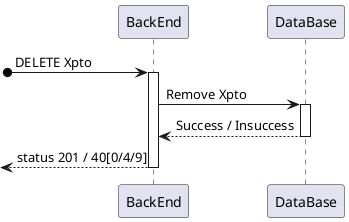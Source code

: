 @startuml nivel3

[o-> BackEnd ++: DELETE Xpto
BackEnd -> DataBase ++: Remove Xpto
DataBase --> BackEnd --: Success / Insuccess
[<-- BackEnd --: status 201 / 40[0/4/9]

@enduml
